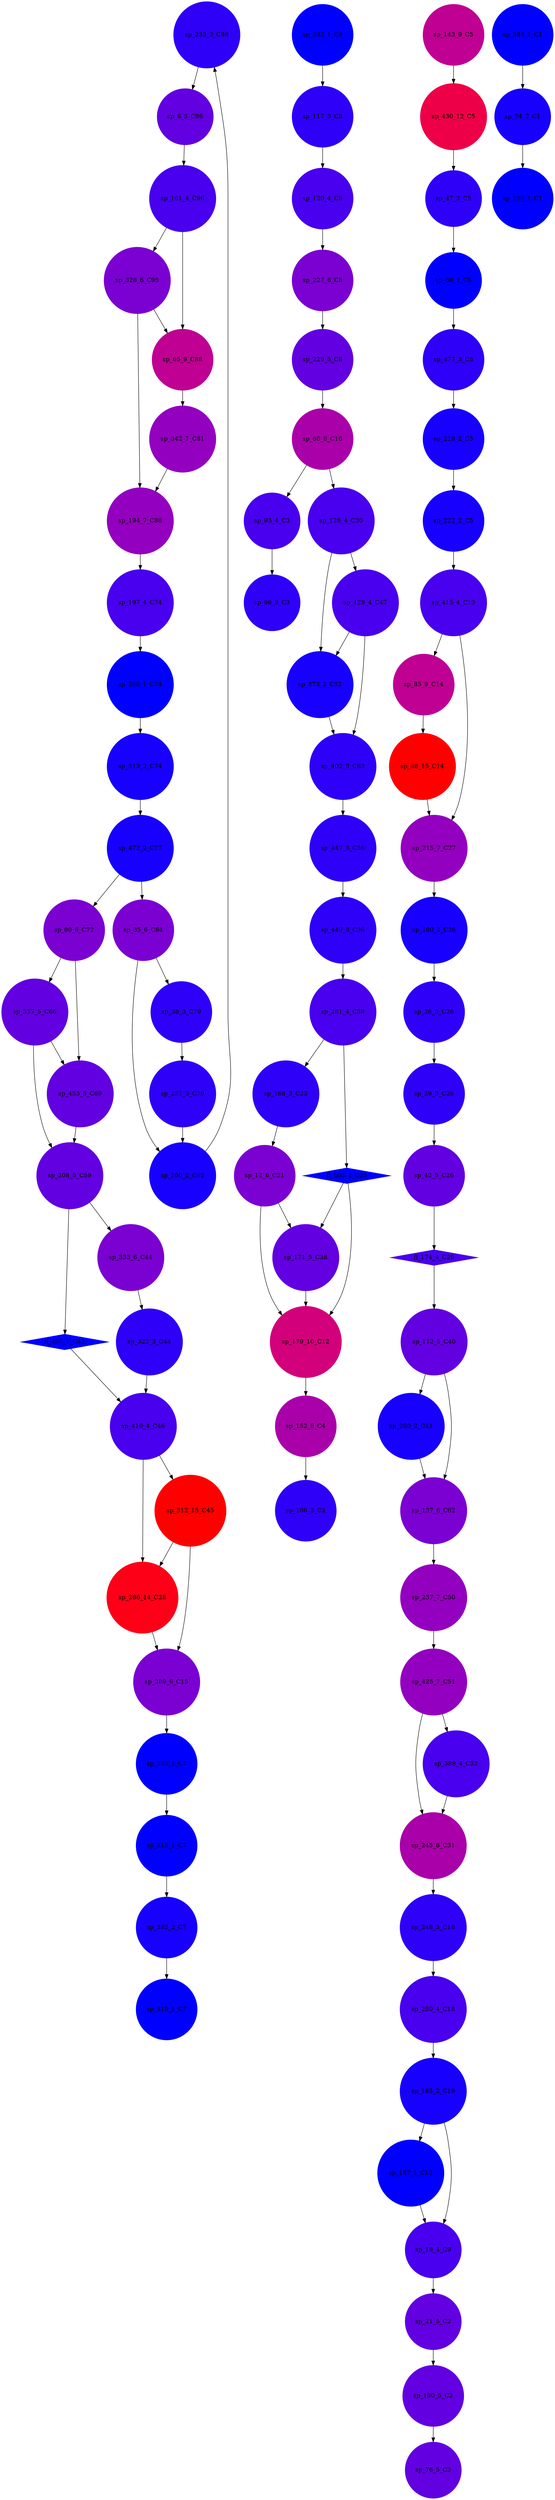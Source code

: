 digraph CGGATCATCCCCGCGCATGCGGGGCAAAC {
		sp_233_3_C86 [ color = "#2f00f7", fillcolor="#2f00f7", style= filled, shape=circle];
		sp_6_5_C86 [ color = "#6200e1", fillcolor="#6200e1", style= filled, shape=circle];
		sp_161_4_C96 [ color = "#4800ee", fillcolor="#4800ee", style= filled, shape=circle];
		sp_168_3_C22 [ color = "#2f00f7", fillcolor="#2f00f7", style= filled, shape=circle];
		sp_12_6_C21 [ color = "#7b00d2", fillcolor="#7b00d2", style= filled, shape=circle];
		fl_503_1_C23 [ color = "#0000ff", fillcolor="#0000ff", style= filled, shape=diamond];
		sp_171_5_C38 [ color = "#6200e1", fillcolor="#6200e1", style= filled, shape=circle];
		sp_187_1_C10 [ color = "#0000ff", fillcolor="#0000ff", style= filled, shape=circle];
		sp_18_4_C9 [ color = "#4800ee", fillcolor="#4800ee", style= filled, shape=circle];
		sp_21_5_C2 [ color = "#6200e1", fillcolor="#6200e1", style= filled, shape=circle];
		sp_190_5_C2 [ color = "#6200e1", fillcolor="#6200e1", style= filled, shape=circle];
		sp_26_3_C26 [ color = "#2f00f7", fillcolor="#2f00f7", style= filled, shape=circle];
		sp_29_3_C26 [ color = "#2f00f7", fillcolor="#2f00f7", style= filled, shape=circle];
		sp_42_5_C26 [ color = "#6200e1", fillcolor="#6200e1", style= filled, shape=circle];
		sp_472_2_C77 [ color = "#1700fd", fillcolor="#1700fd", style= filled, shape=circle];
		sp_35_6_C84 [ color = "#7b00d2", fillcolor="#7b00d2", style= filled, shape=circle];
		sp_38_3_C79 [ color = "#2f00f7", fillcolor="#2f00f7", style= filled, shape=circle];
		sp_430_12_C5 [ color = "#ee0048", fillcolor="#ee0048", style= filled, shape=circle];
		sp_47_3_C5 [ color = "#2f00f7", fillcolor="#2f00f7", style= filled, shape=circle];
		sp_477_3_C5 [ color = "#2f00f7", fillcolor="#2f00f7", style= filled, shape=circle];
		sp_50_1_C5 [ color = "#0000ff", fillcolor="#0000ff", style= filled, shape=circle];
		sp_54_2_C1 [ color = "#1700fd", fillcolor="#1700fd", style= filled, shape=circle];
		sp_586_1_C1 [ color = "#0000ff", fillcolor="#0000ff", style= filled, shape=circle];
		sp_229_5_C8 [ color = "#6200e1", fillcolor="#6200e1", style= filled, shape=circle];
		sp_60_8_C16 [ color = "#aa00aa", fillcolor="#aa00aa", style= filled, shape=circle];
		sp_65_9_C88 [ color = "#bf0093", fillcolor="#bf0093", style= filled, shape=circle];
		sp_342_7_C81 [ color = "#9300bf", fillcolor="#9300bf", style= filled, shape=circle];
		fl_497_1_C43 [ color = "#0000ff", fillcolor="#0000ff", style= filled, shape=diamond];
		sp_322_3_C44 [ color = "#2f00f7", fillcolor="#2f00f7", style= filled, shape=circle];
		sp_410_4_C46 [ color = "#4800ee", fillcolor="#4800ee", style= filled, shape=circle];
		sp_257_3_C79 [ color = "#2f00f7", fillcolor="#2f00f7", style= filled, shape=circle];
		sp_76_5_C2 [ color = "#6200e1", fillcolor="#6200e1", style= filled, shape=circle];
		sp_80_6_C72 [ color = "#7b00d2", fillcolor="#7b00d2", style= filled, shape=circle];
		sp_337_5_C66 [ color = "#6200e1", fillcolor="#6200e1", style= filled, shape=circle];
		sp_513_2_C74 [ color = "#1700fd", fillcolor="#1700fd", style= filled, shape=circle];
		sp_85_9_C14 [ color = "#bf0093", fillcolor="#bf0093", style= filled, shape=circle];
		sp_88_15_C14 [ color = "#ff0000", fillcolor="#ff0000", style= filled, shape=circle];
		sp_215_7_C27 [ color = "#9300bf", fillcolor="#9300bf", style= filled, shape=circle];
		sp_93_4_C3 [ color = "#4800ee", fillcolor="#4800ee", style= filled, shape=circle];
		sp_96_3_C3 [ color = "#2f00f7", fillcolor="#2f00f7", style= filled, shape=circle];
		sp_100_2_C26 [ color = "#1700fd", fillcolor="#1700fd", style= filled, shape=circle];
		sp_152_8_C4 [ color = "#aa00aa", fillcolor="#aa00aa", style= filled, shape=circle];
		sp_106_3_C4 [ color = "#2f00f7", fillcolor="#2f00f7", style= filled, shape=circle];
		fl_174_4_C26 [ color = "#4800ee", fillcolor="#4800ee", style= filled, shape=diamond];
		sp_112_5_C40 [ color = "#6200e1", fillcolor="#6200e1", style= filled, shape=circle];
		sp_203_2_C41 [ color = "#1700fd", fillcolor="#1700fd", style= filled, shape=circle];
		sp_117_3_C8 [ color = "#2f00f7", fillcolor="#2f00f7", style= filled, shape=circle];
		sp_120_4_C8 [ color = "#4800ee", fillcolor="#4800ee", style= filled, shape=circle];
		sp_227_6_C8 [ color = "#7b00d2", fillcolor="#7b00d2", style= filled, shape=circle];
		sp_126_4_C30 [ color = "#4800ee", fillcolor="#4800ee", style= filled, shape=circle];
		sp_129_4_C47 [ color = "#4800ee", fillcolor="#4800ee", style= filled, shape=circle];
		sp_137_6_C62 [ color = "#7b00d2", fillcolor="#7b00d2", style= filled, shape=circle];
		sp_143_9_C5 [ color = "#bf0093", fillcolor="#bf0093", style= filled, shape=circle];
		sp_583_1_C1 [ color = "#0000ff", fillcolor="#0000ff", style= filled, shape=circle];
		sp_328_6_C95 [ color = "#7b00d2", fillcolor="#7b00d2", style= filled, shape=circle];
		sp_179_10_C12 [ color = "#d2007b", fillcolor="#d2007b", style= filled, shape=circle];
		sp_250_4_C18 [ color = "#4800ee", fillcolor="#4800ee", style= filled, shape=circle];
		sp_185_2_C19 [ color = "#1700fd", fillcolor="#1700fd", style= filled, shape=circle];
		sp_194_7_C80 [ color = "#9300bf", fillcolor="#9300bf", style= filled, shape=circle];
		sp_197_4_C74 [ color = "#4800ee", fillcolor="#4800ee", style= filled, shape=circle];
		sp_268_1_C74 [ color = "#0000ff", fillcolor="#0000ff", style= filled, shape=circle];
		sp_453_5_C69 [ color = "#6200e1", fillcolor="#6200e1", style= filled, shape=circle];
		sp_208_5_C59 [ color = "#6200e1", fillcolor="#6200e1", style= filled, shape=circle];
		sp_333_6_C44 [ color = "#7b00d2", fillcolor="#7b00d2", style= filled, shape=circle];
		sp_219_2_C5 [ color = "#1700fd", fillcolor="#1700fd", style= filled, shape=circle];
		sp_222_2_C5 [ color = "#1700fd", fillcolor="#1700fd", style= filled, shape=circle];
		sp_260_2_C92 [ color = "#1700fd", fillcolor="#1700fd", style= filled, shape=circle];
		sp_237_7_C50 [ color = "#9300bf", fillcolor="#9300bf", style= filled, shape=circle];
		sp_425_7_C51 [ color = "#9300bf", fillcolor="#9300bf", style= filled, shape=circle];
		sp_245_8_C31 [ color = "#aa00aa", fillcolor="#aa00aa", style= filled, shape=circle];
		sp_248_3_C18 [ color = "#2f00f7", fillcolor="#2f00f7", style= filled, shape=circle];
		sp_281_4_C39 [ color = "#4800ee", fillcolor="#4800ee", style= filled, shape=circle];
		sp_286_14_C28 [ color = "#fd0017", fillcolor="#fd0017", style= filled, shape=circle];
		sp_289_6_C15 [ color = "#7b00d2", fillcolor="#7b00d2", style= filled, shape=circle];
		sp_318_1_C7 [ color = "#0000ff", fillcolor="#0000ff", style= filled, shape=circle];
		sp_449_3_C36 [ color = "#2f00f7", fillcolor="#2f00f7", style= filled, shape=circle];
		sp_312_15_C45 [ color = "#ff0000", fillcolor="#ff0000", style= filled, shape=circle];
		sp_392_1_C8 [ color = "#0000ff", fillcolor="#0000ff", style= filled, shape=circle];
		sp_415_4_C13 [ color = "#4800ee", fillcolor="#4800ee", style= filled, shape=circle];
		sp_355_1_C7 [ color = "#0000ff", fillcolor="#0000ff", style= filled, shape=circle];
		sp_515_1_C7 [ color = "#0000ff", fillcolor="#0000ff", style= filled, shape=circle];
		sp_373_2_C52 [ color = "#1700fd", fillcolor="#1700fd", style= filled, shape=circle];
		sp_389_4_C32 [ color = "#4800ee", fillcolor="#4800ee", style= filled, shape=circle];
		sp_382_2_C7 [ color = "#1700fd", fillcolor="#1700fd", style= filled, shape=circle];
		sp_402_3_C63 [ color = "#2f00f7", fillcolor="#2f00f7", style= filled, shape=circle];
		sp_447_3_C36 [ color = "#2f00f7", fillcolor="#2f00f7", style= filled, shape=circle];
		sp_233_3_C86 -> sp_6_5_C86 [ len=2 ];
		sp_6_5_C86 -> sp_161_4_C96 [ len=2 ];
		sp_161_4_C96 -> sp_65_9_C88 [ len=2 ];
		sp_161_4_C96 -> sp_328_6_C95 [ len=2 ];
		sp_168_3_C22 -> sp_12_6_C21 [ len=2 ];
		sp_12_6_C21 -> sp_171_5_C38 [ len=2 ];
		sp_12_6_C21 -> sp_179_10_C12 [ len=2 ];
		fl_503_1_C23 -> sp_171_5_C38 [ len=2 ];
		fl_503_1_C23 -> sp_179_10_C12 [ len=2 ];
		sp_171_5_C38 -> sp_179_10_C12 [ len=2 ];
		sp_187_1_C10 -> sp_18_4_C9 [ len=2 ];
		sp_18_4_C9 -> sp_21_5_C2 [ len=2 ];
		sp_21_5_C2 -> sp_190_5_C2 [ len=2 ];
		sp_190_5_C2 -> sp_76_5_C2 [ len=2 ];
		sp_26_3_C26 -> sp_29_3_C26 [ len=2 ];
		sp_29_3_C26 -> sp_42_5_C26 [ len=2 ];
		sp_42_5_C26 -> fl_174_4_C26 [ len=2 ];
		sp_472_2_C77 -> sp_35_6_C84 [ len=2 ];
		sp_472_2_C77 -> sp_80_6_C72 [ len=2 ];
		sp_35_6_C84 -> sp_38_3_C79 [ len=2 ];
		sp_35_6_C84 -> sp_260_2_C92 [ len=2 ];
		sp_38_3_C79 -> sp_257_3_C79 [ len=2 ];
		sp_430_12_C5 -> sp_47_3_C5 [ len=2 ];
		sp_47_3_C5 -> sp_50_1_C5 [ len=2 ];
		sp_477_3_C5 -> sp_219_2_C5 [ len=2 ];
		sp_50_1_C5 -> sp_477_3_C5 [ len=2 ];
		sp_54_2_C1 -> sp_586_1_C1 [ len=2 ];
		sp_229_5_C8 -> sp_60_8_C16 [ len=2 ];
		sp_60_8_C16 -> sp_93_4_C3 [ len=2 ];
		sp_60_8_C16 -> sp_126_4_C30 [ len=2 ];
		sp_65_9_C88 -> sp_342_7_C81 [ len=2 ];
		sp_342_7_C81 -> sp_194_7_C80 [ len=2 ];
		fl_497_1_C43 -> sp_410_4_C46 [ len=2 ];
		sp_322_3_C44 -> sp_410_4_C46 [ len=2 ];
		sp_410_4_C46 -> sp_286_14_C28 [ len=2 ];
		sp_410_4_C46 -> sp_312_15_C45 [ len=2 ];
		sp_257_3_C79 -> sp_260_2_C92 [ len=2 ];
		sp_80_6_C72 -> sp_337_5_C66 [ len=2 ];
		sp_80_6_C72 -> sp_453_5_C69 [ len=2 ];
		sp_337_5_C66 -> sp_208_5_C59 [ len=2 ];
		sp_337_5_C66 -> sp_453_5_C69 [ len=2 ];
		sp_513_2_C74 -> sp_472_2_C77 [ len=2 ];
		sp_85_9_C14 -> sp_88_15_C14 [ len=2 ];
		sp_88_15_C14 -> sp_215_7_C27 [ len=2 ];
		sp_215_7_C27 -> sp_100_2_C26 [ len=2 ];
		sp_93_4_C3 -> sp_96_3_C3 [ len=2 ];
		sp_100_2_C26 -> sp_26_3_C26 [ len=2 ];
		sp_152_8_C4 -> sp_106_3_C4 [ len=2 ];
		fl_174_4_C26 -> sp_112_5_C40 [ len=2 ];
		sp_112_5_C40 -> sp_203_2_C41 [ len=2 ];
		sp_112_5_C40 -> sp_137_6_C62 [ len=2 ];
		sp_203_2_C41 -> sp_137_6_C62 [ len=2 ];
		sp_117_3_C8 -> sp_120_4_C8 [ len=2 ];
		sp_120_4_C8 -> sp_227_6_C8 [ len=2 ];
		sp_227_6_C8 -> sp_229_5_C8 [ len=2 ];
		sp_126_4_C30 -> sp_129_4_C47 [ len=2 ];
		sp_126_4_C30 -> sp_373_2_C52 [ len=2 ];
		sp_129_4_C47 -> sp_373_2_C52 [ len=2 ];
		sp_129_4_C47 -> sp_402_3_C63 [ len=2 ];
		sp_137_6_C62 -> sp_237_7_C50 [ len=2 ];
		sp_143_9_C5 -> sp_430_12_C5 [ len=2 ];
		sp_583_1_C1 -> sp_54_2_C1 [ len=2 ];
		sp_328_6_C95 -> sp_65_9_C88 [ len=2 ];
		sp_328_6_C95 -> sp_194_7_C80 [ len=2 ];
		sp_179_10_C12 -> sp_152_8_C4 [ len=2 ];
		sp_250_4_C18 -> sp_185_2_C19 [ len=2 ];
		sp_185_2_C19 -> sp_18_4_C9 [ len=2 ];
		sp_185_2_C19 -> sp_187_1_C10 [ len=2 ];
		sp_194_7_C80 -> sp_197_4_C74 [ len=2 ];
		sp_197_4_C74 -> sp_268_1_C74 [ len=2 ];
		sp_268_1_C74 -> sp_513_2_C74 [ len=2 ];
		sp_453_5_C69 -> sp_208_5_C59 [ len=2 ];
		sp_208_5_C59 -> fl_497_1_C43 [ len=2 ];
		sp_208_5_C59 -> sp_333_6_C44 [ len=2 ];
		sp_333_6_C44 -> sp_322_3_C44 [ len=2 ];
		sp_219_2_C5 -> sp_222_2_C5 [ len=2 ];
		sp_222_2_C5 -> sp_415_4_C13 [ len=2 ];
		sp_260_2_C92 -> sp_233_3_C86 [ len=2 ];
		sp_237_7_C50 -> sp_425_7_C51 [ len=2 ];
		sp_425_7_C51 -> sp_245_8_C31 [ len=2 ];
		sp_425_7_C51 -> sp_389_4_C32 [ len=2 ];
		sp_245_8_C31 -> sp_248_3_C18 [ len=2 ];
		sp_248_3_C18 -> sp_250_4_C18 [ len=2 ];
		sp_281_4_C39 -> sp_168_3_C22 [ len=2 ];
		sp_281_4_C39 -> fl_503_1_C23 [ len=2 ];
		sp_286_14_C28 -> sp_289_6_C15 [ len=2 ];
		sp_289_6_C15 -> sp_355_1_C7 [ len=2 ];
		sp_449_3_C36 -> sp_281_4_C39 [ len=2 ];
		sp_312_15_C45 -> sp_286_14_C28 [ len=2 ];
		sp_312_15_C45 -> sp_289_6_C15 [ len=2 ];
		sp_392_1_C8 -> sp_117_3_C8 [ len=2 ];
		sp_415_4_C13 -> sp_85_9_C14 [ len=2 ];
		sp_415_4_C13 -> sp_215_7_C27 [ len=2 ];
		sp_355_1_C7 -> sp_515_1_C7 [ len=2 ];
		sp_515_1_C7 -> sp_382_2_C7 [ len=2 ];
		sp_373_2_C52 -> sp_402_3_C63 [ len=2 ];
		sp_389_4_C32 -> sp_245_8_C31 [ len=2 ];
		sp_382_2_C7 -> sp_318_1_C7 [ len=2 ];
		sp_402_3_C63 -> sp_447_3_C36 [ len=2 ];
		sp_447_3_C36 -> sp_449_3_C36 [ len=2 ];

}

